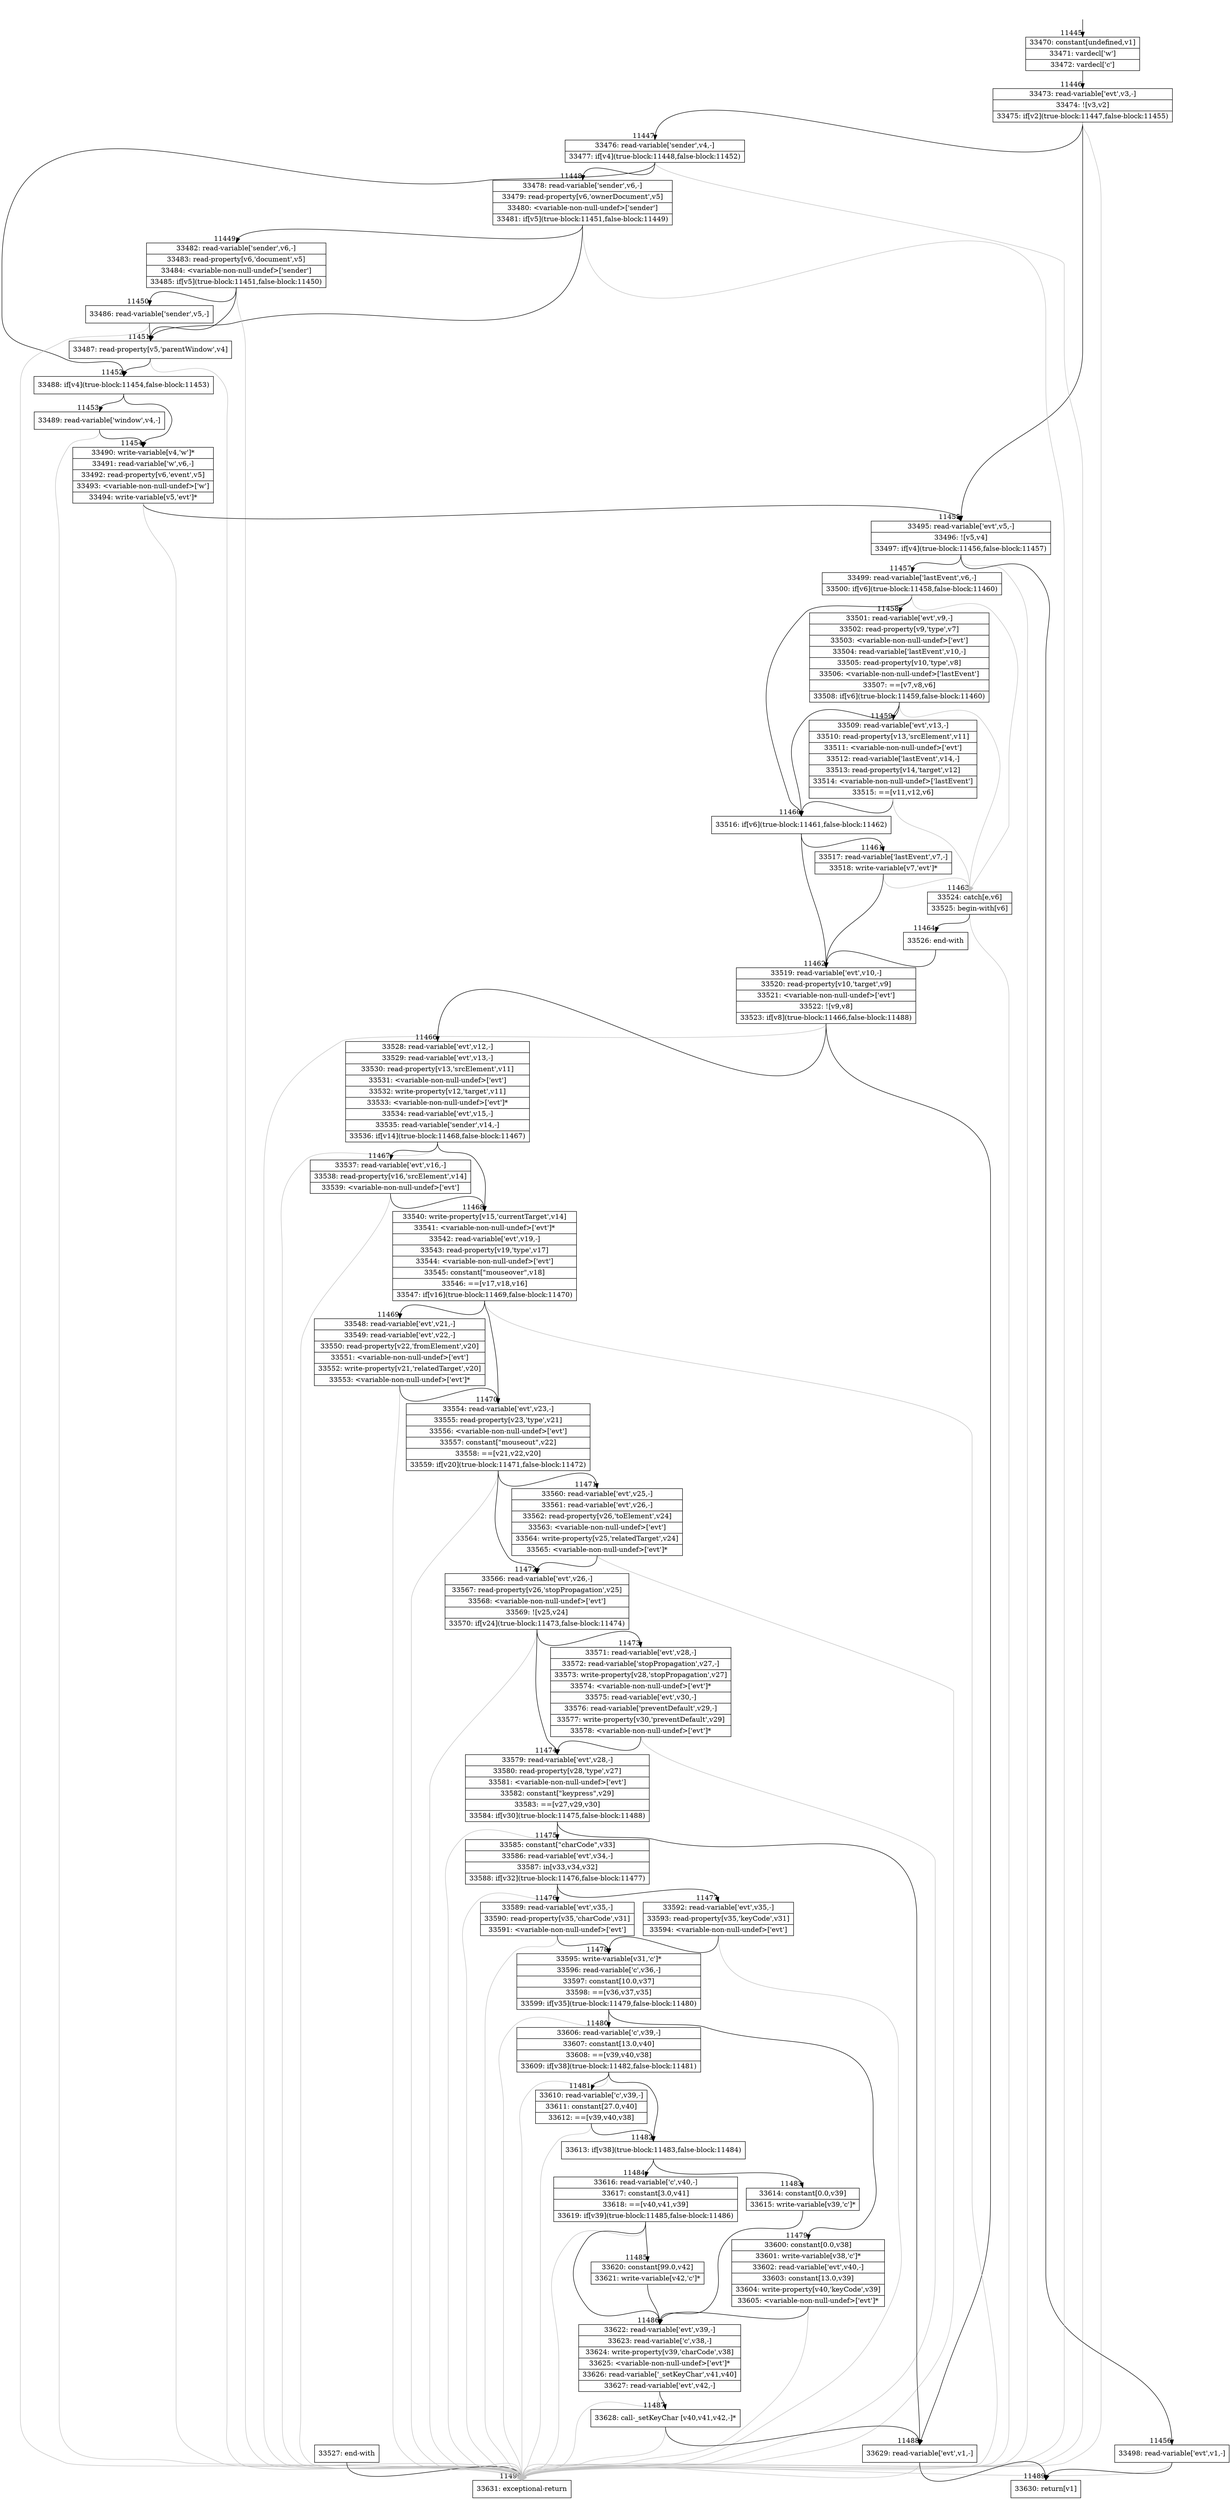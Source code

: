 digraph {
rankdir="TD"
BB_entry852[shape=none,label=""];
BB_entry852 -> BB11445 [tailport=s, headport=n, headlabel="    11445"]
BB11445 [shape=record label="{33470: constant[undefined,v1]|33471: vardecl['w']|33472: vardecl['c']}" ] 
BB11445 -> BB11446 [tailport=s, headport=n, headlabel="      11446"]
BB11446 [shape=record label="{33473: read-variable['evt',v3,-]|33474: ![v3,v2]|33475: if[v2](true-block:11447,false-block:11455)}" ] 
BB11446 -> BB11447 [tailport=s, headport=n, headlabel="      11447"]
BB11446 -> BB11455 [tailport=s, headport=n, headlabel="      11455"]
BB11446 -> BB11490 [tailport=s, headport=n, color=gray, headlabel="      11490"]
BB11447 [shape=record label="{33476: read-variable['sender',v4,-]|33477: if[v4](true-block:11448,false-block:11452)}" ] 
BB11447 -> BB11452 [tailport=s, headport=n, headlabel="      11452"]
BB11447 -> BB11448 [tailport=s, headport=n, headlabel="      11448"]
BB11447 -> BB11490 [tailport=s, headport=n, color=gray]
BB11448 [shape=record label="{33478: read-variable['sender',v6,-]|33479: read-property[v6,'ownerDocument',v5]|33480: \<variable-non-null-undef\>['sender']|33481: if[v5](true-block:11451,false-block:11449)}" ] 
BB11448 -> BB11451 [tailport=s, headport=n, headlabel="      11451"]
BB11448 -> BB11449 [tailport=s, headport=n, headlabel="      11449"]
BB11448 -> BB11490 [tailport=s, headport=n, color=gray]
BB11449 [shape=record label="{33482: read-variable['sender',v6,-]|33483: read-property[v6,'document',v5]|33484: \<variable-non-null-undef\>['sender']|33485: if[v5](true-block:11451,false-block:11450)}" ] 
BB11449 -> BB11451 [tailport=s, headport=n]
BB11449 -> BB11450 [tailport=s, headport=n, headlabel="      11450"]
BB11449 -> BB11490 [tailport=s, headport=n, color=gray]
BB11450 [shape=record label="{33486: read-variable['sender',v5,-]}" ] 
BB11450 -> BB11451 [tailport=s, headport=n]
BB11450 -> BB11490 [tailport=s, headport=n, color=gray]
BB11451 [shape=record label="{33487: read-property[v5,'parentWindow',v4]}" ] 
BB11451 -> BB11452 [tailport=s, headport=n]
BB11451 -> BB11490 [tailport=s, headport=n, color=gray]
BB11452 [shape=record label="{33488: if[v4](true-block:11454,false-block:11453)}" ] 
BB11452 -> BB11454 [tailport=s, headport=n, headlabel="      11454"]
BB11452 -> BB11453 [tailport=s, headport=n, headlabel="      11453"]
BB11453 [shape=record label="{33489: read-variable['window',v4,-]}" ] 
BB11453 -> BB11454 [tailport=s, headport=n]
BB11453 -> BB11490 [tailport=s, headport=n, color=gray]
BB11454 [shape=record label="{33490: write-variable[v4,'w']*|33491: read-variable['w',v6,-]|33492: read-property[v6,'event',v5]|33493: \<variable-non-null-undef\>['w']|33494: write-variable[v5,'evt']*}" ] 
BB11454 -> BB11455 [tailport=s, headport=n]
BB11454 -> BB11490 [tailport=s, headport=n, color=gray]
BB11455 [shape=record label="{33495: read-variable['evt',v5,-]|33496: ![v5,v4]|33497: if[v4](true-block:11456,false-block:11457)}" ] 
BB11455 -> BB11456 [tailport=s, headport=n, headlabel="      11456"]
BB11455 -> BB11457 [tailport=s, headport=n, headlabel="      11457"]
BB11455 -> BB11490 [tailport=s, headport=n, color=gray]
BB11456 [shape=record label="{33498: read-variable['evt',v1,-]}" ] 
BB11456 -> BB11489 [tailport=s, headport=n, headlabel="      11489"]
BB11456 -> BB11490 [tailport=s, headport=n, color=gray]
BB11457 [shape=record label="{33499: read-variable['lastEvent',v6,-]|33500: if[v6](true-block:11458,false-block:11460)}" ] 
BB11457 -> BB11460 [tailport=s, headport=n, headlabel="      11460"]
BB11457 -> BB11458 [tailport=s, headport=n, headlabel="      11458"]
BB11457 -> BB11463 [tailport=s, headport=n, color=gray, headlabel="      11463"]
BB11458 [shape=record label="{33501: read-variable['evt',v9,-]|33502: read-property[v9,'type',v7]|33503: \<variable-non-null-undef\>['evt']|33504: read-variable['lastEvent',v10,-]|33505: read-property[v10,'type',v8]|33506: \<variable-non-null-undef\>['lastEvent']|33507: ==[v7,v8,v6]|33508: if[v6](true-block:11459,false-block:11460)}" ] 
BB11458 -> BB11460 [tailport=s, headport=n]
BB11458 -> BB11459 [tailport=s, headport=n, headlabel="      11459"]
BB11458 -> BB11463 [tailport=s, headport=n, color=gray]
BB11459 [shape=record label="{33509: read-variable['evt',v13,-]|33510: read-property[v13,'srcElement',v11]|33511: \<variable-non-null-undef\>['evt']|33512: read-variable['lastEvent',v14,-]|33513: read-property[v14,'target',v12]|33514: \<variable-non-null-undef\>['lastEvent']|33515: ==[v11,v12,v6]}" ] 
BB11459 -> BB11460 [tailport=s, headport=n]
BB11459 -> BB11463 [tailport=s, headport=n, color=gray]
BB11460 [shape=record label="{33516: if[v6](true-block:11461,false-block:11462)}" ] 
BB11460 -> BB11461 [tailport=s, headport=n, headlabel="      11461"]
BB11460 -> BB11462 [tailport=s, headport=n, headlabel="      11462"]
BB11461 [shape=record label="{33517: read-variable['lastEvent',v7,-]|33518: write-variable[v7,'evt']*}" ] 
BB11461 -> BB11462 [tailport=s, headport=n]
BB11461 -> BB11463 [tailport=s, headport=n, color=gray]
BB11462 [shape=record label="{33519: read-variable['evt',v10,-]|33520: read-property[v10,'target',v9]|33521: \<variable-non-null-undef\>['evt']|33522: ![v9,v8]|33523: if[v8](true-block:11466,false-block:11488)}" ] 
BB11462 -> BB11466 [tailport=s, headport=n, headlabel="      11466"]
BB11462 -> BB11488 [tailport=s, headport=n, headlabel="      11488"]
BB11462 -> BB11490 [tailport=s, headport=n, color=gray]
BB11463 [shape=record label="{33524: catch[e,v6]|33525: begin-with[v6]}" ] 
BB11463 -> BB11464 [tailport=s, headport=n, headlabel="      11464"]
BB11463 -> BB11490 [tailport=s, headport=n, color=gray]
BB11464 [shape=record label="{33526: end-with}" ] 
BB11464 -> BB11462 [tailport=s, headport=n]
BB11465 [shape=record label="{33527: end-with}" ] 
BB11465 -> BB11490 [tailport=s, headport=n]
BB11466 [shape=record label="{33528: read-variable['evt',v12,-]|33529: read-variable['evt',v13,-]|33530: read-property[v13,'srcElement',v11]|33531: \<variable-non-null-undef\>['evt']|33532: write-property[v12,'target',v11]|33533: \<variable-non-null-undef\>['evt']*|33534: read-variable['evt',v15,-]|33535: read-variable['sender',v14,-]|33536: if[v14](true-block:11468,false-block:11467)}" ] 
BB11466 -> BB11468 [tailport=s, headport=n, headlabel="      11468"]
BB11466 -> BB11467 [tailport=s, headport=n, headlabel="      11467"]
BB11466 -> BB11490 [tailport=s, headport=n, color=gray]
BB11467 [shape=record label="{33537: read-variable['evt',v16,-]|33538: read-property[v16,'srcElement',v14]|33539: \<variable-non-null-undef\>['evt']}" ] 
BB11467 -> BB11468 [tailport=s, headport=n]
BB11467 -> BB11490 [tailport=s, headport=n, color=gray]
BB11468 [shape=record label="{33540: write-property[v15,'currentTarget',v14]|33541: \<variable-non-null-undef\>['evt']*|33542: read-variable['evt',v19,-]|33543: read-property[v19,'type',v17]|33544: \<variable-non-null-undef\>['evt']|33545: constant[\"mouseover\",v18]|33546: ==[v17,v18,v16]|33547: if[v16](true-block:11469,false-block:11470)}" ] 
BB11468 -> BB11469 [tailport=s, headport=n, headlabel="      11469"]
BB11468 -> BB11470 [tailport=s, headport=n, headlabel="      11470"]
BB11468 -> BB11490 [tailport=s, headport=n, color=gray]
BB11469 [shape=record label="{33548: read-variable['evt',v21,-]|33549: read-variable['evt',v22,-]|33550: read-property[v22,'fromElement',v20]|33551: \<variable-non-null-undef\>['evt']|33552: write-property[v21,'relatedTarget',v20]|33553: \<variable-non-null-undef\>['evt']*}" ] 
BB11469 -> BB11470 [tailport=s, headport=n]
BB11469 -> BB11490 [tailport=s, headport=n, color=gray]
BB11470 [shape=record label="{33554: read-variable['evt',v23,-]|33555: read-property[v23,'type',v21]|33556: \<variable-non-null-undef\>['evt']|33557: constant[\"mouseout\",v22]|33558: ==[v21,v22,v20]|33559: if[v20](true-block:11471,false-block:11472)}" ] 
BB11470 -> BB11471 [tailport=s, headport=n, headlabel="      11471"]
BB11470 -> BB11472 [tailport=s, headport=n, headlabel="      11472"]
BB11470 -> BB11490 [tailport=s, headport=n, color=gray]
BB11471 [shape=record label="{33560: read-variable['evt',v25,-]|33561: read-variable['evt',v26,-]|33562: read-property[v26,'toElement',v24]|33563: \<variable-non-null-undef\>['evt']|33564: write-property[v25,'relatedTarget',v24]|33565: \<variable-non-null-undef\>['evt']*}" ] 
BB11471 -> BB11472 [tailport=s, headport=n]
BB11471 -> BB11490 [tailport=s, headport=n, color=gray]
BB11472 [shape=record label="{33566: read-variable['evt',v26,-]|33567: read-property[v26,'stopPropagation',v25]|33568: \<variable-non-null-undef\>['evt']|33569: ![v25,v24]|33570: if[v24](true-block:11473,false-block:11474)}" ] 
BB11472 -> BB11473 [tailport=s, headport=n, headlabel="      11473"]
BB11472 -> BB11474 [tailport=s, headport=n, headlabel="      11474"]
BB11472 -> BB11490 [tailport=s, headport=n, color=gray]
BB11473 [shape=record label="{33571: read-variable['evt',v28,-]|33572: read-variable['stopPropagation',v27,-]|33573: write-property[v28,'stopPropagation',v27]|33574: \<variable-non-null-undef\>['evt']*|33575: read-variable['evt',v30,-]|33576: read-variable['preventDefault',v29,-]|33577: write-property[v30,'preventDefault',v29]|33578: \<variable-non-null-undef\>['evt']*}" ] 
BB11473 -> BB11474 [tailport=s, headport=n]
BB11473 -> BB11490 [tailport=s, headport=n, color=gray]
BB11474 [shape=record label="{33579: read-variable['evt',v28,-]|33580: read-property[v28,'type',v27]|33581: \<variable-non-null-undef\>['evt']|33582: constant[\"keypress\",v29]|33583: ==[v27,v29,v30]|33584: if[v30](true-block:11475,false-block:11488)}" ] 
BB11474 -> BB11475 [tailport=s, headport=n, headlabel="      11475"]
BB11474 -> BB11488 [tailport=s, headport=n]
BB11474 -> BB11490 [tailport=s, headport=n, color=gray]
BB11475 [shape=record label="{33585: constant[\"charCode\",v33]|33586: read-variable['evt',v34,-]|33587: in[v33,v34,v32]|33588: if[v32](true-block:11476,false-block:11477)}" ] 
BB11475 -> BB11476 [tailport=s, headport=n, headlabel="      11476"]
BB11475 -> BB11477 [tailport=s, headport=n, headlabel="      11477"]
BB11475 -> BB11490 [tailport=s, headport=n, color=gray]
BB11476 [shape=record label="{33589: read-variable['evt',v35,-]|33590: read-property[v35,'charCode',v31]|33591: \<variable-non-null-undef\>['evt']}" ] 
BB11476 -> BB11478 [tailport=s, headport=n, headlabel="      11478"]
BB11476 -> BB11490 [tailport=s, headport=n, color=gray]
BB11477 [shape=record label="{33592: read-variable['evt',v35,-]|33593: read-property[v35,'keyCode',v31]|33594: \<variable-non-null-undef\>['evt']}" ] 
BB11477 -> BB11478 [tailport=s, headport=n]
BB11477 -> BB11490 [tailport=s, headport=n, color=gray]
BB11478 [shape=record label="{33595: write-variable[v31,'c']*|33596: read-variable['c',v36,-]|33597: constant[10.0,v37]|33598: ==[v36,v37,v35]|33599: if[v35](true-block:11479,false-block:11480)}" ] 
BB11478 -> BB11479 [tailport=s, headport=n, headlabel="      11479"]
BB11478 -> BB11480 [tailport=s, headport=n, headlabel="      11480"]
BB11478 -> BB11490 [tailport=s, headport=n, color=gray]
BB11479 [shape=record label="{33600: constant[0.0,v38]|33601: write-variable[v38,'c']*|33602: read-variable['evt',v40,-]|33603: constant[13.0,v39]|33604: write-property[v40,'keyCode',v39]|33605: \<variable-non-null-undef\>['evt']*}" ] 
BB11479 -> BB11486 [tailport=s, headport=n, headlabel="      11486"]
BB11479 -> BB11490 [tailport=s, headport=n, color=gray]
BB11480 [shape=record label="{33606: read-variable['c',v39,-]|33607: constant[13.0,v40]|33608: ==[v39,v40,v38]|33609: if[v38](true-block:11482,false-block:11481)}" ] 
BB11480 -> BB11482 [tailport=s, headport=n, headlabel="      11482"]
BB11480 -> BB11481 [tailport=s, headport=n, headlabel="      11481"]
BB11480 -> BB11490 [tailport=s, headport=n, color=gray]
BB11481 [shape=record label="{33610: read-variable['c',v39,-]|33611: constant[27.0,v40]|33612: ==[v39,v40,v38]}" ] 
BB11481 -> BB11482 [tailport=s, headport=n]
BB11481 -> BB11490 [tailport=s, headport=n, color=gray]
BB11482 [shape=record label="{33613: if[v38](true-block:11483,false-block:11484)}" ] 
BB11482 -> BB11483 [tailport=s, headport=n, headlabel="      11483"]
BB11482 -> BB11484 [tailport=s, headport=n, headlabel="      11484"]
BB11483 [shape=record label="{33614: constant[0.0,v39]|33615: write-variable[v39,'c']*}" ] 
BB11483 -> BB11486 [tailport=s, headport=n]
BB11484 [shape=record label="{33616: read-variable['c',v40,-]|33617: constant[3.0,v41]|33618: ==[v40,v41,v39]|33619: if[v39](true-block:11485,false-block:11486)}" ] 
BB11484 -> BB11485 [tailport=s, headport=n, headlabel="      11485"]
BB11484 -> BB11486 [tailport=s, headport=n]
BB11484 -> BB11490 [tailport=s, headport=n, color=gray]
BB11485 [shape=record label="{33620: constant[99.0,v42]|33621: write-variable[v42,'c']*}" ] 
BB11485 -> BB11486 [tailport=s, headport=n]
BB11486 [shape=record label="{33622: read-variable['evt',v39,-]|33623: read-variable['c',v38,-]|33624: write-property[v39,'charCode',v38]|33625: \<variable-non-null-undef\>['evt']*|33626: read-variable['_setKeyChar',v41,v40]|33627: read-variable['evt',v42,-]}" ] 
BB11486 -> BB11487 [tailport=s, headport=n, headlabel="      11487"]
BB11486 -> BB11490 [tailport=s, headport=n, color=gray]
BB11487 [shape=record label="{33628: call-_setKeyChar [v40,v41,v42,-]*}" ] 
BB11487 -> BB11488 [tailport=s, headport=n]
BB11487 -> BB11490 [tailport=s, headport=n, color=gray]
BB11488 [shape=record label="{33629: read-variable['evt',v1,-]}" ] 
BB11488 -> BB11489 [tailport=s, headport=n]
BB11488 -> BB11490 [tailport=s, headport=n, color=gray]
BB11489 [shape=record label="{33630: return[v1]}" ] 
BB11490 [shape=record label="{33631: exceptional-return}" ] 
//#$~ 16073
}

